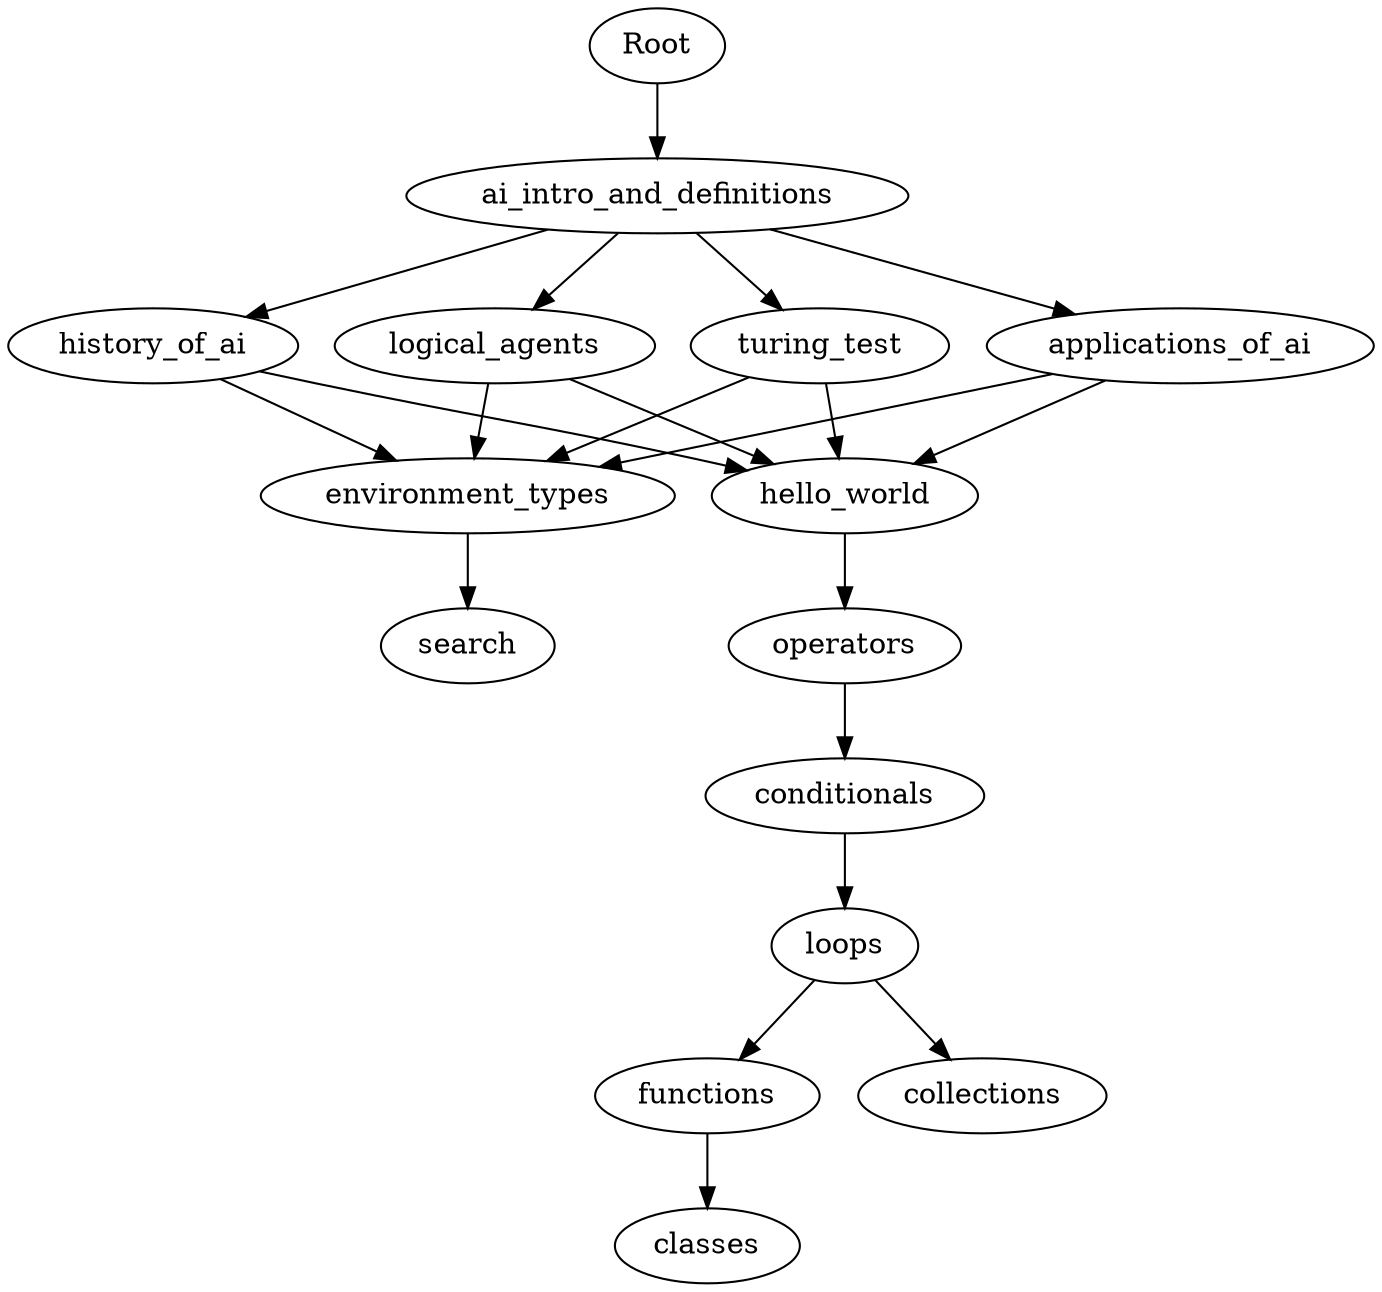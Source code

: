 strict digraph {
	ai_intro_and_definitions [label=ai_intro_and_definitions]
	Root -> ai_intro_and_definitions [contraint=true]
	ai_intro_and_definitions -> turing_test [contraint=true]
	ai_intro_and_definitions -> applications_of_ai [contraint=true]
	ai_intro_and_definitions -> history_of_ai [contraint=true]
	ai_intro_and_definitions -> logical_agents [contraint=true]
	applications_of_ai -> environment_types [contraint=true]
	applications_of_ai -> hello_world [contraint=true]
	history_of_ai -> environment_types [contraint=true]
	history_of_ai -> hello_world [contraint=true]
	logical_agents -> environment_types [contraint=true]
	logical_agents -> hello_world [contraint=true]
	turing_test -> environment_types [contraint=true]
	turing_test -> hello_world [contraint=true]
	environment_types -> search [contraint=true]
	hello_world -> operators [contraint=true]
	operators -> conditionals [contraint=true]
	conditionals -> loops [contraint=true]
	loops -> functions [contraint=true]
	loops -> collections [contraint=true]
	functions -> classes [contraint=true]
	turing_test [label=turing_test]
	Root -> ai_intro_and_definitions [contraint=true]
	ai_intro_and_definitions -> turing_test [contraint=true]
	ai_intro_and_definitions -> applications_of_ai [contraint=true]
	ai_intro_and_definitions -> history_of_ai [contraint=true]
	ai_intro_and_definitions -> logical_agents [contraint=true]
	applications_of_ai -> environment_types [contraint=true]
	applications_of_ai -> hello_world [contraint=true]
	history_of_ai -> environment_types [contraint=true]
	history_of_ai -> hello_world [contraint=true]
	logical_agents -> environment_types [contraint=true]
	logical_agents -> hello_world [contraint=true]
	turing_test -> environment_types [contraint=true]
	turing_test -> hello_world [contraint=true]
	environment_types -> search [contraint=true]
	hello_world -> operators [contraint=true]
	operators -> conditionals [contraint=true]
	conditionals -> loops [contraint=true]
	loops -> functions [contraint=true]
	loops -> collections [contraint=true]
	functions -> classes [contraint=true]
	applications_of_ai [label=applications_of_ai]
	Root -> ai_intro_and_definitions [contraint=true]
	ai_intro_and_definitions -> turing_test [contraint=true]
	ai_intro_and_definitions -> applications_of_ai [contraint=true]
	ai_intro_and_definitions -> history_of_ai [contraint=true]
	ai_intro_and_definitions -> logical_agents [contraint=true]
	applications_of_ai -> environment_types [contraint=true]
	applications_of_ai -> hello_world [contraint=true]
	history_of_ai -> environment_types [contraint=true]
	history_of_ai -> hello_world [contraint=true]
	logical_agents -> environment_types [contraint=true]
	logical_agents -> hello_world [contraint=true]
	turing_test -> environment_types [contraint=true]
	turing_test -> hello_world [contraint=true]
	environment_types -> search [contraint=true]
	hello_world -> operators [contraint=true]
	operators -> conditionals [contraint=true]
	conditionals -> loops [contraint=true]
	loops -> functions [contraint=true]
	loops -> collections [contraint=true]
	functions -> classes [contraint=true]
	history_of_ai [label=history_of_ai]
	Root -> ai_intro_and_definitions [contraint=true]
	ai_intro_and_definitions -> turing_test [contraint=true]
	ai_intro_and_definitions -> applications_of_ai [contraint=true]
	ai_intro_and_definitions -> history_of_ai [contraint=true]
	ai_intro_and_definitions -> logical_agents [contraint=true]
	applications_of_ai -> environment_types [contraint=true]
	applications_of_ai -> hello_world [contraint=true]
	history_of_ai -> environment_types [contraint=true]
	history_of_ai -> hello_world [contraint=true]
	logical_agents -> environment_types [contraint=true]
	logical_agents -> hello_world [contraint=true]
	turing_test -> environment_types [contraint=true]
	turing_test -> hello_world [contraint=true]
	environment_types -> search [contraint=true]
	hello_world -> operators [contraint=true]
	operators -> conditionals [contraint=true]
	conditionals -> loops [contraint=true]
	loops -> functions [contraint=true]
	loops -> collections [contraint=true]
	functions -> classes [contraint=true]
	logical_agents [label=logical_agents]
	Root -> ai_intro_and_definitions [contraint=true]
	ai_intro_and_definitions -> turing_test [contraint=true]
	ai_intro_and_definitions -> applications_of_ai [contraint=true]
	ai_intro_and_definitions -> history_of_ai [contraint=true]
	ai_intro_and_definitions -> logical_agents [contraint=true]
	applications_of_ai -> environment_types [contraint=true]
	applications_of_ai -> hello_world [contraint=true]
	history_of_ai -> environment_types [contraint=true]
	history_of_ai -> hello_world [contraint=true]
	logical_agents -> environment_types [contraint=true]
	logical_agents -> hello_world [contraint=true]
	turing_test -> environment_types [contraint=true]
	turing_test -> hello_world [contraint=true]
	environment_types -> search [contraint=true]
	hello_world -> operators [contraint=true]
	operators -> conditionals [contraint=true]
	conditionals -> loops [contraint=true]
	loops -> functions [contraint=true]
	loops -> collections [contraint=true]
	functions -> classes [contraint=true]
	environment_types [label=environment_types]
	Root -> ai_intro_and_definitions [contraint=true]
	ai_intro_and_definitions -> turing_test [contraint=true]
	ai_intro_and_definitions -> applications_of_ai [contraint=true]
	ai_intro_and_definitions -> history_of_ai [contraint=true]
	ai_intro_and_definitions -> logical_agents [contraint=true]
	applications_of_ai -> environment_types [contraint=true]
	applications_of_ai -> hello_world [contraint=true]
	history_of_ai -> environment_types [contraint=true]
	history_of_ai -> hello_world [contraint=true]
	logical_agents -> environment_types [contraint=true]
	logical_agents -> hello_world [contraint=true]
	turing_test -> environment_types [contraint=true]
	turing_test -> hello_world [contraint=true]
	environment_types -> search [contraint=true]
	hello_world -> operators [contraint=true]
	operators -> conditionals [contraint=true]
	conditionals -> loops [contraint=true]
	loops -> functions [contraint=true]
	loops -> collections [contraint=true]
	functions -> classes [contraint=true]
	search [label=search]
	Root -> ai_intro_and_definitions [contraint=true]
	ai_intro_and_definitions -> turing_test [contraint=true]
	ai_intro_and_definitions -> applications_of_ai [contraint=true]
	ai_intro_and_definitions -> history_of_ai [contraint=true]
	ai_intro_and_definitions -> logical_agents [contraint=true]
	applications_of_ai -> environment_types [contraint=true]
	applications_of_ai -> hello_world [contraint=true]
	history_of_ai -> environment_types [contraint=true]
	history_of_ai -> hello_world [contraint=true]
	logical_agents -> environment_types [contraint=true]
	logical_agents -> hello_world [contraint=true]
	turing_test -> environment_types [contraint=true]
	turing_test -> hello_world [contraint=true]
	environment_types -> search [contraint=true]
	hello_world -> operators [contraint=true]
	operators -> conditionals [contraint=true]
	conditionals -> loops [contraint=true]
	loops -> functions [contraint=true]
	loops -> collections [contraint=true]
	functions -> classes [contraint=true]
	hello_world [label=hello_world]
	Root -> ai_intro_and_definitions [contraint=true]
	ai_intro_and_definitions -> turing_test [contraint=true]
	ai_intro_and_definitions -> applications_of_ai [contraint=true]
	ai_intro_and_definitions -> history_of_ai [contraint=true]
	ai_intro_and_definitions -> logical_agents [contraint=true]
	applications_of_ai -> environment_types [contraint=true]
	applications_of_ai -> hello_world [contraint=true]
	history_of_ai -> environment_types [contraint=true]
	history_of_ai -> hello_world [contraint=true]
	logical_agents -> environment_types [contraint=true]
	logical_agents -> hello_world [contraint=true]
	turing_test -> environment_types [contraint=true]
	turing_test -> hello_world [contraint=true]
	environment_types -> search [contraint=true]
	hello_world -> operators [contraint=true]
	operators -> conditionals [contraint=true]
	conditionals -> loops [contraint=true]
	loops -> functions [contraint=true]
	loops -> collections [contraint=true]
	functions -> classes [contraint=true]
	operators [label=operators]
	Root -> ai_intro_and_definitions [contraint=true]
	ai_intro_and_definitions -> turing_test [contraint=true]
	ai_intro_and_definitions -> applications_of_ai [contraint=true]
	ai_intro_and_definitions -> history_of_ai [contraint=true]
	ai_intro_and_definitions -> logical_agents [contraint=true]
	applications_of_ai -> environment_types [contraint=true]
	applications_of_ai -> hello_world [contraint=true]
	history_of_ai -> environment_types [contraint=true]
	history_of_ai -> hello_world [contraint=true]
	logical_agents -> environment_types [contraint=true]
	logical_agents -> hello_world [contraint=true]
	turing_test -> environment_types [contraint=true]
	turing_test -> hello_world [contraint=true]
	environment_types -> search [contraint=true]
	hello_world -> operators [contraint=true]
	operators -> conditionals [contraint=true]
	conditionals -> loops [contraint=true]
	loops -> functions [contraint=true]
	loops -> collections [contraint=true]
	functions -> classes [contraint=true]
	conditionals [label=conditionals]
	Root -> ai_intro_and_definitions [contraint=true]
	ai_intro_and_definitions -> turing_test [contraint=true]
	ai_intro_and_definitions -> applications_of_ai [contraint=true]
	ai_intro_and_definitions -> history_of_ai [contraint=true]
	ai_intro_and_definitions -> logical_agents [contraint=true]
	applications_of_ai -> environment_types [contraint=true]
	applications_of_ai -> hello_world [contraint=true]
	history_of_ai -> environment_types [contraint=true]
	history_of_ai -> hello_world [contraint=true]
	logical_agents -> environment_types [contraint=true]
	logical_agents -> hello_world [contraint=true]
	turing_test -> environment_types [contraint=true]
	turing_test -> hello_world [contraint=true]
	environment_types -> search [contraint=true]
	hello_world -> operators [contraint=true]
	operators -> conditionals [contraint=true]
	conditionals -> loops [contraint=true]
	loops -> functions [contraint=true]
	loops -> collections [contraint=true]
	functions -> classes [contraint=true]
	collections [label=collections]
	Root -> ai_intro_and_definitions [contraint=true]
	ai_intro_and_definitions -> turing_test [contraint=true]
	ai_intro_and_definitions -> applications_of_ai [contraint=true]
	ai_intro_and_definitions -> history_of_ai [contraint=true]
	ai_intro_and_definitions -> logical_agents [contraint=true]
	applications_of_ai -> environment_types [contraint=true]
	applications_of_ai -> hello_world [contraint=true]
	history_of_ai -> environment_types [contraint=true]
	history_of_ai -> hello_world [contraint=true]
	logical_agents -> environment_types [contraint=true]
	logical_agents -> hello_world [contraint=true]
	turing_test -> environment_types [contraint=true]
	turing_test -> hello_world [contraint=true]
	environment_types -> search [contraint=true]
	hello_world -> operators [contraint=true]
	operators -> conditionals [contraint=true]
	conditionals -> loops [contraint=true]
	loops -> functions [contraint=true]
	loops -> collections [contraint=true]
	functions -> classes [contraint=true]
	loops [label=loops]
	Root -> ai_intro_and_definitions [contraint=true]
	ai_intro_and_definitions -> turing_test [contraint=true]
	ai_intro_and_definitions -> applications_of_ai [contraint=true]
	ai_intro_and_definitions -> history_of_ai [contraint=true]
	ai_intro_and_definitions -> logical_agents [contraint=true]
	applications_of_ai -> environment_types [contraint=true]
	applications_of_ai -> hello_world [contraint=true]
	history_of_ai -> environment_types [contraint=true]
	history_of_ai -> hello_world [contraint=true]
	logical_agents -> environment_types [contraint=true]
	logical_agents -> hello_world [contraint=true]
	turing_test -> environment_types [contraint=true]
	turing_test -> hello_world [contraint=true]
	environment_types -> search [contraint=true]
	hello_world -> operators [contraint=true]
	operators -> conditionals [contraint=true]
	conditionals -> loops [contraint=true]
	loops -> functions [contraint=true]
	loops -> collections [contraint=true]
	functions -> classes [contraint=true]
	functions [label=functions]
	Root -> ai_intro_and_definitions [contraint=true]
	ai_intro_and_definitions -> turing_test [contraint=true]
	ai_intro_and_definitions -> applications_of_ai [contraint=true]
	ai_intro_and_definitions -> history_of_ai [contraint=true]
	ai_intro_and_definitions -> logical_agents [contraint=true]
	applications_of_ai -> environment_types [contraint=true]
	applications_of_ai -> hello_world [contraint=true]
	history_of_ai -> environment_types [contraint=true]
	history_of_ai -> hello_world [contraint=true]
	logical_agents -> environment_types [contraint=true]
	logical_agents -> hello_world [contraint=true]
	turing_test -> environment_types [contraint=true]
	turing_test -> hello_world [contraint=true]
	environment_types -> search [contraint=true]
	hello_world -> operators [contraint=true]
	operators -> conditionals [contraint=true]
	conditionals -> loops [contraint=true]
	loops -> functions [contraint=true]
	loops -> collections [contraint=true]
	functions -> classes [contraint=true]
	classes [label=classes]
	Root -> ai_intro_and_definitions [contraint=true]
	ai_intro_and_definitions -> turing_test [contraint=true]
	ai_intro_and_definitions -> applications_of_ai [contraint=true]
	ai_intro_and_definitions -> history_of_ai [contraint=true]
	ai_intro_and_definitions -> logical_agents [contraint=true]
	applications_of_ai -> environment_types [contraint=true]
	applications_of_ai -> hello_world [contraint=true]
	history_of_ai -> environment_types [contraint=true]
	history_of_ai -> hello_world [contraint=true]
	logical_agents -> environment_types [contraint=true]
	logical_agents -> hello_world [contraint=true]
	turing_test -> environment_types [contraint=true]
	turing_test -> hello_world [contraint=true]
	environment_types -> search [contraint=true]
	hello_world -> operators [contraint=true]
	operators -> conditionals [contraint=true]
	conditionals -> loops [contraint=true]
	loops -> functions [contraint=true]
	loops -> collections [contraint=true]
	functions -> classes [contraint=true]
}
